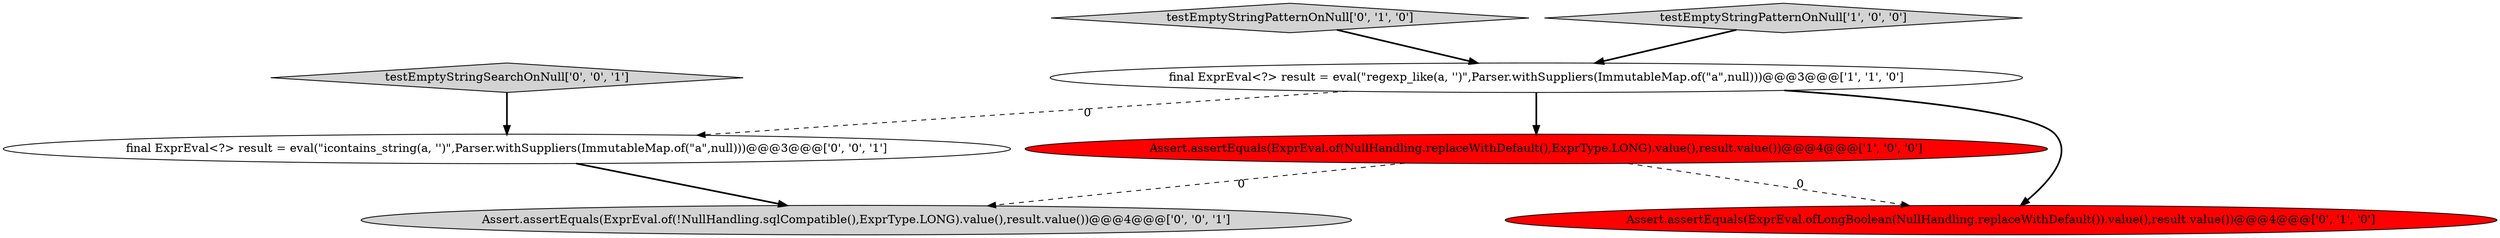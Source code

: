 digraph {
4 [style = filled, label = "Assert.assertEquals(ExprEval.ofLongBoolean(NullHandling.replaceWithDefault()).value(),result.value())@@@4@@@['0', '1', '0']", fillcolor = red, shape = ellipse image = "AAA1AAABBB2BBB"];
3 [style = filled, label = "testEmptyStringPatternOnNull['0', '1', '0']", fillcolor = lightgray, shape = diamond image = "AAA0AAABBB2BBB"];
6 [style = filled, label = "final ExprEval<?> result = eval(\"icontains_string(a, '')\",Parser.withSuppliers(ImmutableMap.of(\"a\",null)))@@@3@@@['0', '0', '1']", fillcolor = white, shape = ellipse image = "AAA0AAABBB3BBB"];
5 [style = filled, label = "testEmptyStringSearchOnNull['0', '0', '1']", fillcolor = lightgray, shape = diamond image = "AAA0AAABBB3BBB"];
2 [style = filled, label = "Assert.assertEquals(ExprEval.of(NullHandling.replaceWithDefault(),ExprType.LONG).value(),result.value())@@@4@@@['1', '0', '0']", fillcolor = red, shape = ellipse image = "AAA1AAABBB1BBB"];
7 [style = filled, label = "Assert.assertEquals(ExprEval.of(!NullHandling.sqlCompatible(),ExprType.LONG).value(),result.value())@@@4@@@['0', '0', '1']", fillcolor = lightgray, shape = ellipse image = "AAA0AAABBB3BBB"];
1 [style = filled, label = "testEmptyStringPatternOnNull['1', '0', '0']", fillcolor = lightgray, shape = diamond image = "AAA0AAABBB1BBB"];
0 [style = filled, label = "final ExprEval<?> result = eval(\"regexp_like(a, '')\",Parser.withSuppliers(ImmutableMap.of(\"a\",null)))@@@3@@@['1', '1', '0']", fillcolor = white, shape = ellipse image = "AAA0AAABBB1BBB"];
2->4 [style = dashed, label="0"];
0->6 [style = dashed, label="0"];
1->0 [style = bold, label=""];
5->6 [style = bold, label=""];
6->7 [style = bold, label=""];
2->7 [style = dashed, label="0"];
0->4 [style = bold, label=""];
3->0 [style = bold, label=""];
0->2 [style = bold, label=""];
}
